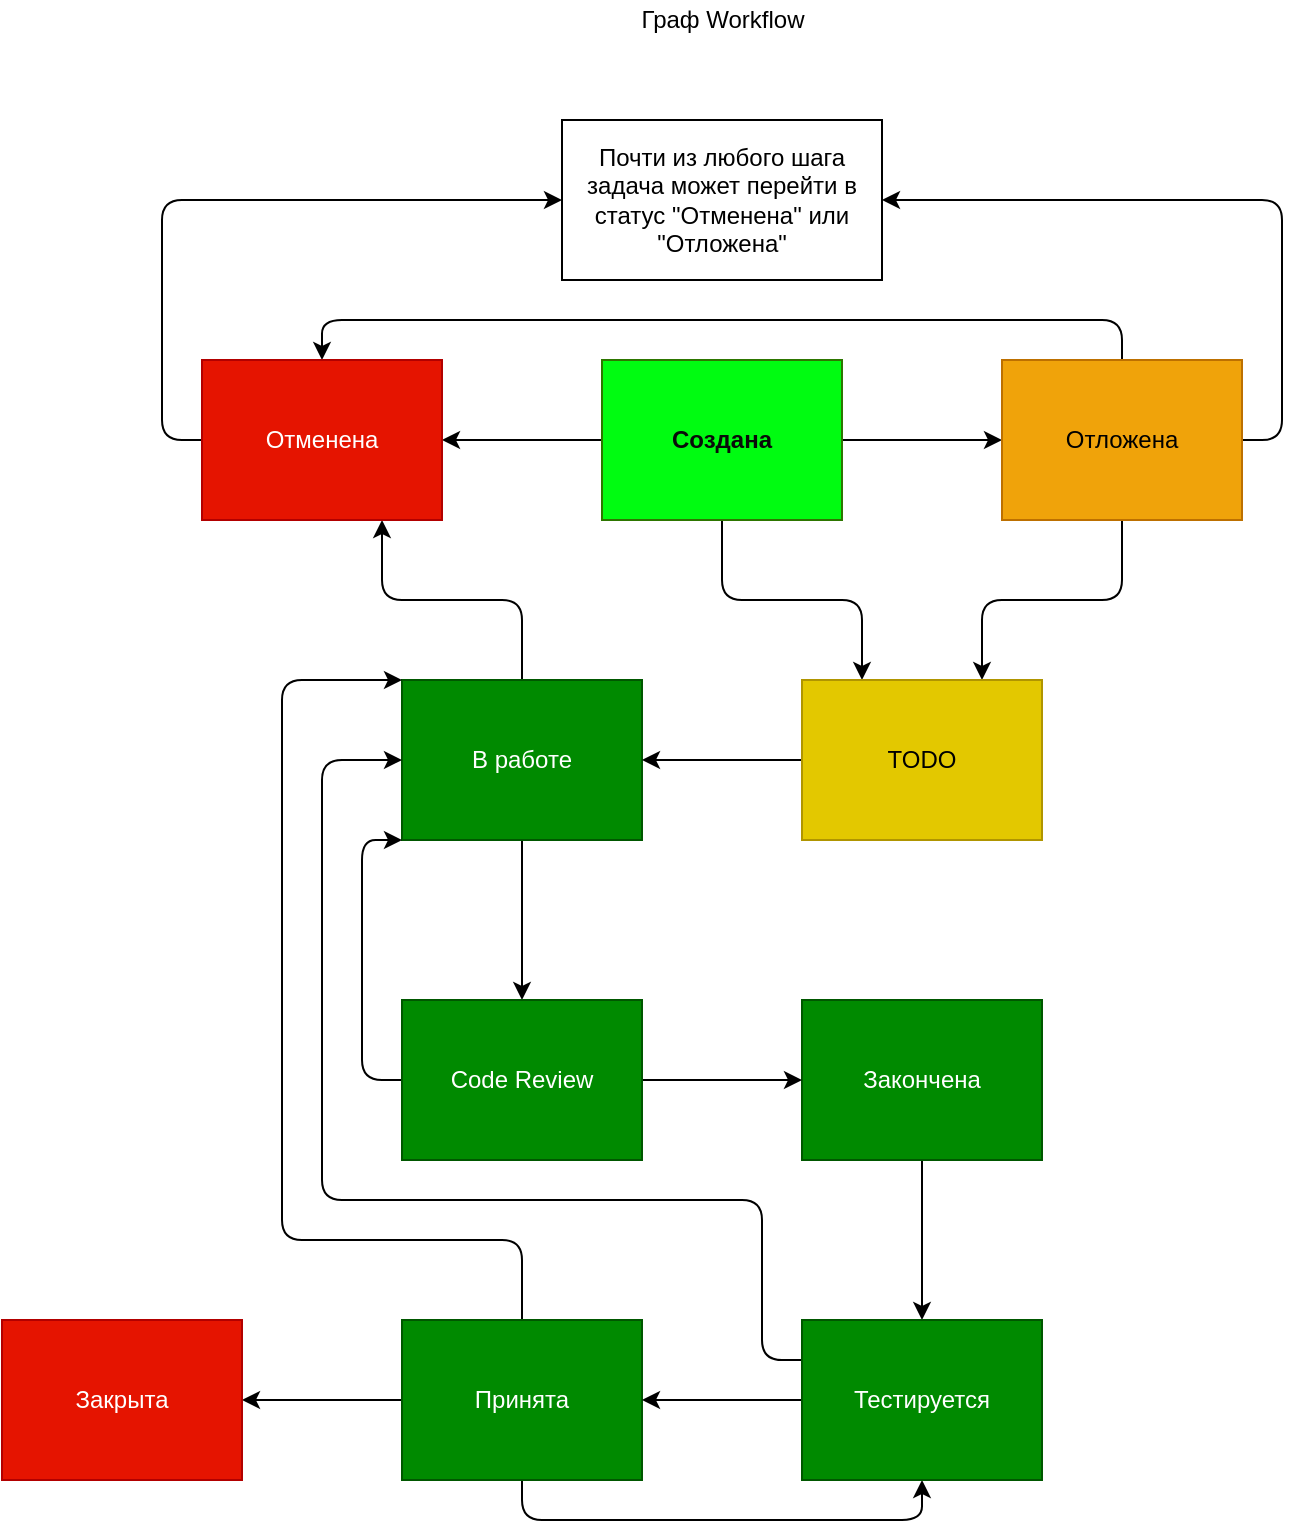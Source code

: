 <mxfile>
    <diagram id="kOW_vdulDfiucg4Qvji4" name="Page-1">
        <mxGraphModel dx="1216" dy="886" grid="1" gridSize="10" guides="1" tooltips="1" connect="1" arrows="1" fold="1" page="0" pageScale="1" pageWidth="827" pageHeight="1169" math="0" shadow="0">
            <root>
                <mxCell id="0"/>
                <mxCell id="1" parent="0"/>
                <mxCell id="2" value="Граф Workflow&lt;br&gt;" style="text;html=1;align=center;verticalAlign=middle;resizable=0;points=[];autosize=1;strokeColor=none;fillColor=none;" vertex="1" parent="1">
                    <mxGeometry x="70" y="-340" width="100" height="20" as="geometry"/>
                </mxCell>
                <mxCell id="21" value="" style="edgeStyle=orthogonalEdgeStyle;html=1;" edge="1" parent="1" source="3" target="20">
                    <mxGeometry relative="1" as="geometry"/>
                </mxCell>
                <mxCell id="22" style="edgeStyle=orthogonalEdgeStyle;html=1;entryX=0.25;entryY=0;entryDx=0;entryDy=0;" edge="1" parent="1" source="3" target="25">
                    <mxGeometry relative="1" as="geometry"/>
                </mxCell>
                <mxCell id="23" style="edgeStyle=orthogonalEdgeStyle;html=1;entryX=0;entryY=0.5;entryDx=0;entryDy=0;" edge="1" parent="1" source="3" target="10">
                    <mxGeometry relative="1" as="geometry"/>
                </mxCell>
                <mxCell id="3" value="Создана" style="rounded=0;whiteSpace=wrap;html=1;fillColor=#00FC11;fontColor=#0A0A0A;strokeColor=#2D7600;fontStyle=1" vertex="1" parent="1">
                    <mxGeometry x="60" y="-160" width="120" height="80" as="geometry"/>
                </mxCell>
                <mxCell id="24" style="edgeStyle=orthogonalEdgeStyle;html=1;entryX=0.75;entryY=1;entryDx=0;entryDy=0;fontColor=#0A0A0A;exitX=0.5;exitY=0;exitDx=0;exitDy=0;" edge="1" parent="1" source="4" target="20">
                    <mxGeometry relative="1" as="geometry"/>
                </mxCell>
                <mxCell id="34" style="edgeStyle=orthogonalEdgeStyle;html=1;entryX=0.5;entryY=0;entryDx=0;entryDy=0;fontColor=#CCFFFF;" edge="1" parent="1" source="4" target="16">
                    <mxGeometry relative="1" as="geometry"/>
                </mxCell>
                <mxCell id="4" value="В работе" style="rounded=0;whiteSpace=wrap;html=1;fillColor=#008a00;fontColor=#ffffff;strokeColor=#005700;" vertex="1" parent="1">
                    <mxGeometry x="-40" width="120" height="80" as="geometry"/>
                </mxCell>
                <mxCell id="37" value="" style="edgeStyle=orthogonalEdgeStyle;html=1;fontColor=#CCFFFF;" edge="1" parent="1" source="8" target="36">
                    <mxGeometry relative="1" as="geometry"/>
                </mxCell>
                <mxCell id="8" value="Закончена" style="rounded=0;whiteSpace=wrap;html=1;fillColor=#008a00;fontColor=#ffffff;strokeColor=#005700;" vertex="1" parent="1">
                    <mxGeometry x="160" y="160" width="120" height="80" as="geometry"/>
                </mxCell>
                <mxCell id="26" value="" style="edgeStyle=orthogonalEdgeStyle;html=1;fontColor=#CCFFFF;entryX=0.75;entryY=0;entryDx=0;entryDy=0;" edge="1" parent="1" source="10" target="25">
                    <mxGeometry relative="1" as="geometry"/>
                </mxCell>
                <mxCell id="28" style="edgeStyle=orthogonalEdgeStyle;html=1;entryX=0.5;entryY=0;entryDx=0;entryDy=0;fontColor=#CCFFFF;strokeColor=none;" edge="1" parent="1" source="10" target="20">
                    <mxGeometry relative="1" as="geometry">
                        <Array as="points">
                            <mxPoint x="320" y="-170"/>
                            <mxPoint x="-80" y="-170"/>
                        </Array>
                    </mxGeometry>
                </mxCell>
                <mxCell id="29" style="edgeStyle=orthogonalEdgeStyle;html=1;entryX=0.5;entryY=0;entryDx=0;entryDy=0;fontColor=#CCFFFF;" edge="1" parent="1" source="10" target="20">
                    <mxGeometry relative="1" as="geometry">
                        <Array as="points">
                            <mxPoint x="320" y="-180"/>
                            <mxPoint x="-80" y="-180"/>
                        </Array>
                    </mxGeometry>
                </mxCell>
                <mxCell id="53" style="edgeStyle=orthogonalEdgeStyle;html=1;entryX=1;entryY=0.5;entryDx=0;entryDy=0;fontColor=default;" edge="1" parent="1" source="10" target="52">
                    <mxGeometry relative="1" as="geometry">
                        <Array as="points">
                            <mxPoint x="400" y="-120"/>
                            <mxPoint x="400" y="-240"/>
                        </Array>
                    </mxGeometry>
                </mxCell>
                <mxCell id="10" value="Отложена" style="rounded=0;whiteSpace=wrap;html=1;fillColor=#f0a30a;fontColor=#000000;strokeColor=#BD7000;" vertex="1" parent="1">
                    <mxGeometry x="260" y="-160" width="120" height="80" as="geometry"/>
                </mxCell>
                <mxCell id="43" style="edgeStyle=orthogonalEdgeStyle;html=1;entryX=1;entryY=0.5;entryDx=0;entryDy=0;fontColor=#CCFFFF;" edge="1" parent="1" source="12" target="18">
                    <mxGeometry relative="1" as="geometry"/>
                </mxCell>
                <mxCell id="44" style="edgeStyle=orthogonalEdgeStyle;html=1;entryX=0.5;entryY=1;entryDx=0;entryDy=0;fontColor=#CCFFFF;exitX=0.5;exitY=1;exitDx=0;exitDy=0;" edge="1" parent="1" source="12" target="36">
                    <mxGeometry relative="1" as="geometry">
                        <Array as="points">
                            <mxPoint x="20" y="420"/>
                            <mxPoint x="220" y="420"/>
                        </Array>
                    </mxGeometry>
                </mxCell>
                <mxCell id="45" style="edgeStyle=orthogonalEdgeStyle;html=1;entryX=0;entryY=0;entryDx=0;entryDy=0;fontColor=#CCFFFF;" edge="1" parent="1" source="12" target="4">
                    <mxGeometry relative="1" as="geometry">
                        <Array as="points">
                            <mxPoint x="20" y="280"/>
                            <mxPoint x="-100" y="280"/>
                            <mxPoint x="-100"/>
                        </Array>
                    </mxGeometry>
                </mxCell>
                <mxCell id="12" value="Принята" style="rounded=0;whiteSpace=wrap;html=1;fillColor=#008a00;fontColor=#ffffff;strokeColor=#005700;" vertex="1" parent="1">
                    <mxGeometry x="-40" y="320" width="120" height="80" as="geometry"/>
                </mxCell>
                <mxCell id="38" style="edgeStyle=orthogonalEdgeStyle;html=1;entryX=0;entryY=0.5;entryDx=0;entryDy=0;fontColor=#CCFFFF;" edge="1" parent="1" source="16" target="8">
                    <mxGeometry relative="1" as="geometry"/>
                </mxCell>
                <mxCell id="42" style="edgeStyle=orthogonalEdgeStyle;html=1;entryX=0;entryY=1;entryDx=0;entryDy=0;fontColor=#CCFFFF;" edge="1" parent="1" source="16" target="4">
                    <mxGeometry relative="1" as="geometry">
                        <Array as="points">
                            <mxPoint x="-60" y="200"/>
                            <mxPoint x="-60" y="80"/>
                        </Array>
                    </mxGeometry>
                </mxCell>
                <mxCell id="16" value="Code Review" style="rounded=0;whiteSpace=wrap;html=1;fillColor=#008a00;strokeColor=#005700;fontColor=#ffffff;" vertex="1" parent="1">
                    <mxGeometry x="-40" y="160" width="120" height="80" as="geometry"/>
                </mxCell>
                <mxCell id="18" value="Закрыта" style="rounded=0;whiteSpace=wrap;html=1;fillColor=#e51400;fontColor=#ffffff;strokeColor=#B20000;" vertex="1" parent="1">
                    <mxGeometry x="-240" y="320" width="120" height="80" as="geometry"/>
                </mxCell>
                <mxCell id="54" style="edgeStyle=orthogonalEdgeStyle;html=1;entryX=0;entryY=0.5;entryDx=0;entryDy=0;fontColor=default;" edge="1" parent="1" source="20" target="52">
                    <mxGeometry relative="1" as="geometry">
                        <Array as="points">
                            <mxPoint x="-160" y="-120"/>
                            <mxPoint x="-160" y="-240"/>
                        </Array>
                    </mxGeometry>
                </mxCell>
                <mxCell id="20" value="Отменена" style="rounded=0;whiteSpace=wrap;html=1;fillColor=#e51400;fontColor=#ffffff;strokeColor=#B20000;fontStyle=0" vertex="1" parent="1">
                    <mxGeometry x="-140" y="-160" width="120" height="80" as="geometry"/>
                </mxCell>
                <mxCell id="27" style="edgeStyle=orthogonalEdgeStyle;html=1;entryX=1;entryY=0.5;entryDx=0;entryDy=0;fontColor=#CCFFFF;" edge="1" parent="1" source="25" target="4">
                    <mxGeometry relative="1" as="geometry"/>
                </mxCell>
                <mxCell id="25" value="TODO" style="rounded=0;whiteSpace=wrap;html=1;fillColor=#e3c800;fontColor=#000000;strokeColor=#B09500;" vertex="1" parent="1">
                    <mxGeometry x="160" width="120" height="80" as="geometry"/>
                </mxCell>
                <mxCell id="39" style="edgeStyle=orthogonalEdgeStyle;html=1;entryX=1;entryY=0.5;entryDx=0;entryDy=0;fontColor=#CCFFFF;" edge="1" parent="1" source="36" target="12">
                    <mxGeometry relative="1" as="geometry"/>
                </mxCell>
                <mxCell id="41" style="edgeStyle=orthogonalEdgeStyle;html=1;entryX=0;entryY=0.5;entryDx=0;entryDy=0;fontColor=#CCFFFF;exitX=0;exitY=0.25;exitDx=0;exitDy=0;" edge="1" parent="1" source="36" target="4">
                    <mxGeometry relative="1" as="geometry">
                        <Array as="points">
                            <mxPoint x="140" y="340"/>
                            <mxPoint x="140" y="260"/>
                            <mxPoint x="-80" y="260"/>
                            <mxPoint x="-80" y="40"/>
                        </Array>
                    </mxGeometry>
                </mxCell>
                <mxCell id="36" value="Тестируется" style="rounded=0;whiteSpace=wrap;html=1;fillColor=#008a00;fontColor=#ffffff;strokeColor=#005700;" vertex="1" parent="1">
                    <mxGeometry x="160" y="320" width="120" height="80" as="geometry"/>
                </mxCell>
                <mxCell id="52" value="Почти из любого шага задача может перейти в статус &quot;Отменена&quot; или &quot;Отложена&quot;" style="rounded=0;whiteSpace=wrap;html=1;labelBackgroundColor=none;labelBorderColor=none;" vertex="1" parent="1">
                    <mxGeometry x="40" y="-280" width="160" height="80" as="geometry"/>
                </mxCell>
            </root>
        </mxGraphModel>
    </diagram>
</mxfile>
